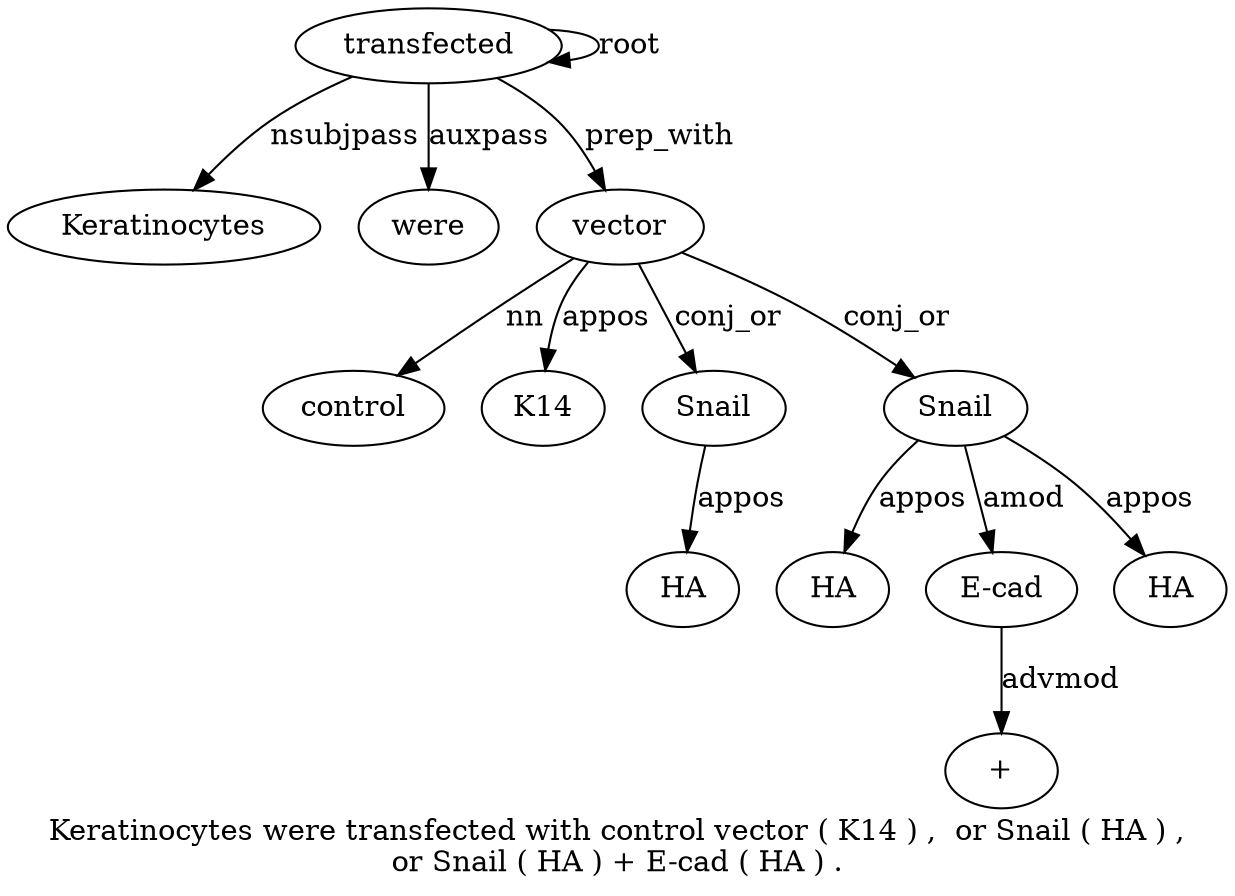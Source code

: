 digraph "Keratinocytes were transfected with control vector ( K14 ) ,  or Snail ( HA ) ,  or Snail ( HA ) + E-cad ( HA ) ." {
label="Keratinocytes were transfected with control vector ( K14 ) ,  or Snail ( HA ) ,
or Snail ( HA ) + E-cad ( HA ) .";
transfected3 [style=filled, fillcolor=white, label=transfected];
Keratinocytes1 [style=filled, fillcolor=white, label=Keratinocytes];
transfected3 -> Keratinocytes1  [label=nsubjpass];
were2 [style=filled, fillcolor=white, label=were];
transfected3 -> were2  [label=auxpass];
transfected3 -> transfected3  [label=root];
vector6 [style=filled, fillcolor=white, label=vector];
control5 [style=filled, fillcolor=white, label=control];
vector6 -> control5  [label=nn];
transfected3 -> vector6  [label=prep_with];
K148 [style=filled, fillcolor=white, label=K14];
vector6 -> K148  [label=appos];
Snail12 [style=filled, fillcolor=white, label=Snail];
vector6 -> Snail12  [label=conj_or];
HA14 [style=filled, fillcolor=white, label=HA];
Snail12 -> HA14  [label=appos];
Snail18 [style=filled, fillcolor=white, label=Snail];
vector6 -> Snail18  [label=conj_or];
HA20 [style=filled, fillcolor=white, label=HA];
Snail18 -> HA20  [label=appos];
"E-cad23" [style=filled, fillcolor=white, label="E-cad"];
"+22" [style=filled, fillcolor=white, label="+"];
"E-cad23" -> "+22"  [label=advmod];
Snail18 -> "E-cad23"  [label=amod];
HA25 [style=filled, fillcolor=white, label=HA];
Snail18 -> HA25  [label=appos];
}
